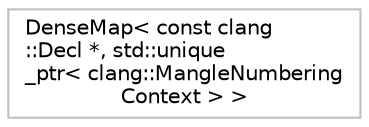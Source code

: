 digraph "Graphical Class Hierarchy"
{
 // LATEX_PDF_SIZE
  bgcolor="transparent";
  edge [fontname="Helvetica",fontsize="10",labelfontname="Helvetica",labelfontsize="10"];
  node [fontname="Helvetica",fontsize="10",shape=record];
  rankdir="LR";
  Node0 [label="DenseMap\< const clang\l::Decl *, std::unique\l_ptr\< clang::MangleNumbering\lContext \> \>",height=0.2,width=0.4,color="grey75",tooltip=" "];
}
